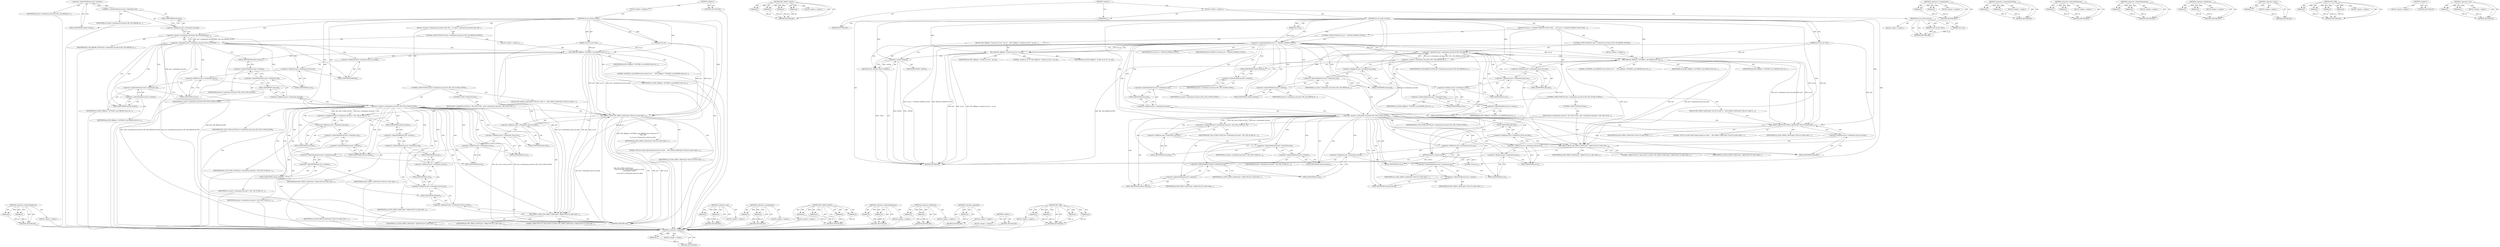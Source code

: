 digraph "&lt;operator&gt;.and" {
vulnerable_135 [label=<(METHOD,&lt;operator&gt;.indirectFieldAccess)>];
vulnerable_136 [label=<(PARAM,p1)>];
vulnerable_137 [label=<(PARAM,p2)>];
vulnerable_138 [label=<(BLOCK,&lt;empty&gt;,&lt;empty&gt;)>];
vulnerable_139 [label=<(METHOD_RETURN,ANY)>];
vulnerable_6 [label=<(METHOD,&lt;global&gt;)<SUB>1</SUB>>];
vulnerable_7 [label=<(BLOCK,&lt;empty&gt;,&lt;empty&gt;)<SUB>1</SUB>>];
vulnerable_8 [label=<(METHOD,iwl_sta_ucode_activate)<SUB>1</SUB>>];
vulnerable_9 [label=<(PARAM,struct iwl_priv *priv)<SUB>1</SUB>>];
vulnerable_10 [label=<(PARAM,u8 sta_id)<SUB>1</SUB>>];
vulnerable_11 [label=<(BLOCK,{
 	if (!(priv-&gt;stations[sta_id].used &amp; IWL_STA...,{
 	if (!(priv-&gt;stations[sta_id].used &amp; IWL_STA...)<SUB>2</SUB>>];
vulnerable_12 [label=<(CONTROL_STRUCTURE,IF,if (!(priv-&gt;stations[sta_id].used &amp; IWL_STA_DRIVER_ACTIVE)))<SUB>3</SUB>>];
vulnerable_13 [label=<(&lt;operator&gt;.logicalNot,!(priv-&gt;stations[sta_id].used &amp; IWL_STA_DRIVER_...)<SUB>3</SUB>>];
vulnerable_14 [label=<(&lt;operator&gt;.and,priv-&gt;stations[sta_id].used &amp; IWL_STA_DRIVER_AC...)<SUB>3</SUB>>];
vulnerable_15 [label=<(&lt;operator&gt;.fieldAccess,priv-&gt;stations[sta_id].used)<SUB>3</SUB>>];
vulnerable_16 [label=<(&lt;operator&gt;.indirectIndexAccess,priv-&gt;stations[sta_id])<SUB>3</SUB>>];
vulnerable_17 [label=<(&lt;operator&gt;.indirectFieldAccess,priv-&gt;stations)<SUB>3</SUB>>];
vulnerable_18 [label=<(IDENTIFIER,priv,priv-&gt;stations[sta_id].used &amp; IWL_STA_DRIVER_AC...)<SUB>3</SUB>>];
vulnerable_19 [label=<(FIELD_IDENTIFIER,stations,stations)<SUB>3</SUB>>];
vulnerable_20 [label=<(IDENTIFIER,sta_id,priv-&gt;stations[sta_id].used &amp; IWL_STA_DRIVER_AC...)<SUB>3</SUB>>];
vulnerable_21 [label=<(FIELD_IDENTIFIER,used,used)<SUB>3</SUB>>];
vulnerable_22 [label=<(IDENTIFIER,IWL_STA_DRIVER_ACTIVE,priv-&gt;stations[sta_id].used &amp; IWL_STA_DRIVER_AC...)<SUB>3</SUB>>];
vulnerable_23 [label=<(BLOCK,&lt;empty&gt;,&lt;empty&gt;)<SUB>4</SUB>>];
vulnerable_24 [label=<(IWL_ERR,IWL_ERR(priv, &quot;ACTIVATE a non DRIVER active sta...)<SUB>4</SUB>>];
vulnerable_25 [label=<(IDENTIFIER,priv,IWL_ERR(priv, &quot;ACTIVATE a non DRIVER active sta...)<SUB>4</SUB>>];
vulnerable_26 [label=<(LITERAL,&quot;ACTIVATE a non DRIVER active station id %u &quot;
 ...,IWL_ERR(priv, &quot;ACTIVATE a non DRIVER active sta...)<SUB>4</SUB>>];
vulnerable_27 [label=<(IDENTIFIER,sta_id,IWL_ERR(priv, &quot;ACTIVATE a non DRIVER active sta...)<SUB>6</SUB>>];
vulnerable_28 [label=<(&lt;operator&gt;.fieldAccess,priv-&gt;stations[sta_id].sta.sta.addr)<SUB>6</SUB>>];
vulnerable_29 [label=<(&lt;operator&gt;.fieldAccess,priv-&gt;stations[sta_id].sta.sta)<SUB>6</SUB>>];
vulnerable_30 [label=<(&lt;operator&gt;.fieldAccess,priv-&gt;stations[sta_id].sta)<SUB>6</SUB>>];
vulnerable_31 [label=<(&lt;operator&gt;.indirectIndexAccess,priv-&gt;stations[sta_id])<SUB>6</SUB>>];
vulnerable_32 [label=<(&lt;operator&gt;.indirectFieldAccess,priv-&gt;stations)<SUB>6</SUB>>];
vulnerable_33 [label=<(IDENTIFIER,priv,IWL_ERR(priv, &quot;ACTIVATE a non DRIVER active sta...)<SUB>6</SUB>>];
vulnerable_34 [label=<(FIELD_IDENTIFIER,stations,stations)<SUB>6</SUB>>];
vulnerable_35 [label=<(IDENTIFIER,sta_id,IWL_ERR(priv, &quot;ACTIVATE a non DRIVER active sta...)<SUB>6</SUB>>];
vulnerable_36 [label=<(FIELD_IDENTIFIER,sta,sta)<SUB>6</SUB>>];
vulnerable_37 [label=<(FIELD_IDENTIFIER,sta,sta)<SUB>6</SUB>>];
vulnerable_38 [label=<(FIELD_IDENTIFIER,addr,addr)<SUB>6</SUB>>];
vulnerable_39 [label=<(CONTROL_STRUCTURE,IF,if (priv-&gt;stations[sta_id].used &amp; IWL_STA_UCODE_ACTIVE))<SUB>8</SUB>>];
vulnerable_40 [label=<(&lt;operator&gt;.and,priv-&gt;stations[sta_id].used &amp; IWL_STA_UCODE_ACTIVE)<SUB>8</SUB>>];
vulnerable_41 [label=<(&lt;operator&gt;.fieldAccess,priv-&gt;stations[sta_id].used)<SUB>8</SUB>>];
vulnerable_42 [label=<(&lt;operator&gt;.indirectIndexAccess,priv-&gt;stations[sta_id])<SUB>8</SUB>>];
vulnerable_43 [label=<(&lt;operator&gt;.indirectFieldAccess,priv-&gt;stations)<SUB>8</SUB>>];
vulnerable_44 [label=<(IDENTIFIER,priv,priv-&gt;stations[sta_id].used &amp; IWL_STA_UCODE_ACTIVE)<SUB>8</SUB>>];
vulnerable_45 [label=<(FIELD_IDENTIFIER,stations,stations)<SUB>8</SUB>>];
vulnerable_46 [label=<(IDENTIFIER,sta_id,priv-&gt;stations[sta_id].used &amp; IWL_STA_UCODE_ACTIVE)<SUB>8</SUB>>];
vulnerable_47 [label=<(FIELD_IDENTIFIER,used,used)<SUB>8</SUB>>];
vulnerable_48 [label=<(IDENTIFIER,IWL_STA_UCODE_ACTIVE,priv-&gt;stations[sta_id].used &amp; IWL_STA_UCODE_ACTIVE)<SUB>8</SUB>>];
vulnerable_49 [label=<(BLOCK,{
		IWL_DEBUG_ASSOC(priv,
				&quot;STA id %u addr %...,{
		IWL_DEBUG_ASSOC(priv,
				&quot;STA id %u addr %...)<SUB>8</SUB>>];
vulnerable_50 [label=<(IWL_DEBUG_ASSOC,IWL_DEBUG_ASSOC(priv,
				&quot;STA id %u addr %pM a...)<SUB>9</SUB>>];
vulnerable_51 [label=<(IDENTIFIER,priv,IWL_DEBUG_ASSOC(priv,
				&quot;STA id %u addr %pM a...)<SUB>9</SUB>>];
vulnerable_52 [label=<(LITERAL,&quot;STA id %u addr %pM already present in uCode &quot;
...,IWL_DEBUG_ASSOC(priv,
				&quot;STA id %u addr %pM a...)<SUB>10</SUB>>];
vulnerable_53 [label=<(IDENTIFIER,sta_id,IWL_DEBUG_ASSOC(priv,
				&quot;STA id %u addr %pM a...)<SUB>12</SUB>>];
vulnerable_54 [label=<(&lt;operator&gt;.fieldAccess,priv-&gt;stations[sta_id].sta.sta.addr)<SUB>12</SUB>>];
vulnerable_55 [label=<(&lt;operator&gt;.fieldAccess,priv-&gt;stations[sta_id].sta.sta)<SUB>12</SUB>>];
vulnerable_56 [label=<(&lt;operator&gt;.fieldAccess,priv-&gt;stations[sta_id].sta)<SUB>12</SUB>>];
vulnerable_57 [label=<(&lt;operator&gt;.indirectIndexAccess,priv-&gt;stations[sta_id])<SUB>12</SUB>>];
vulnerable_58 [label=<(&lt;operator&gt;.indirectFieldAccess,priv-&gt;stations)<SUB>12</SUB>>];
vulnerable_59 [label=<(IDENTIFIER,priv,IWL_DEBUG_ASSOC(priv,
				&quot;STA id %u addr %pM a...)<SUB>12</SUB>>];
vulnerable_60 [label=<(FIELD_IDENTIFIER,stations,stations)<SUB>12</SUB>>];
vulnerable_61 [label=<(IDENTIFIER,sta_id,IWL_DEBUG_ASSOC(priv,
				&quot;STA id %u addr %pM a...)<SUB>12</SUB>>];
vulnerable_62 [label=<(FIELD_IDENTIFIER,sta,sta)<SUB>12</SUB>>];
vulnerable_63 [label=<(FIELD_IDENTIFIER,sta,sta)<SUB>12</SUB>>];
vulnerable_64 [label=<(FIELD_IDENTIFIER,addr,addr)<SUB>12</SUB>>];
vulnerable_65 [label=<(CONTROL_STRUCTURE,ELSE,else)<SUB>13</SUB>>];
vulnerable_66 [label=<(BLOCK,{
		priv-&gt;stations[sta_id].used |= IWL_STA_UCOD...,{
		priv-&gt;stations[sta_id].used |= IWL_STA_UCOD...)<SUB>13</SUB>>];
vulnerable_67 [label=<(&lt;operators&gt;.assignmentOr,priv-&gt;stations[sta_id].used |= IWL_STA_UCODE_AC...)<SUB>14</SUB>>];
vulnerable_68 [label=<(&lt;operator&gt;.fieldAccess,priv-&gt;stations[sta_id].used)<SUB>14</SUB>>];
vulnerable_69 [label=<(&lt;operator&gt;.indirectIndexAccess,priv-&gt;stations[sta_id])<SUB>14</SUB>>];
vulnerable_70 [label=<(&lt;operator&gt;.indirectFieldAccess,priv-&gt;stations)<SUB>14</SUB>>];
vulnerable_71 [label=<(IDENTIFIER,priv,priv-&gt;stations[sta_id].used |= IWL_STA_UCODE_AC...)<SUB>14</SUB>>];
vulnerable_72 [label=<(FIELD_IDENTIFIER,stations,stations)<SUB>14</SUB>>];
vulnerable_73 [label=<(IDENTIFIER,sta_id,priv-&gt;stations[sta_id].used |= IWL_STA_UCODE_AC...)<SUB>14</SUB>>];
vulnerable_74 [label=<(FIELD_IDENTIFIER,used,used)<SUB>14</SUB>>];
vulnerable_75 [label=<(IDENTIFIER,IWL_STA_UCODE_ACTIVE,priv-&gt;stations[sta_id].used |= IWL_STA_UCODE_AC...)<SUB>14</SUB>>];
vulnerable_76 [label=<(IWL_DEBUG_ASSOC,IWL_DEBUG_ASSOC(priv, &quot;Added STA id %u addr %pM...)<SUB>15</SUB>>];
vulnerable_77 [label=<(IDENTIFIER,priv,IWL_DEBUG_ASSOC(priv, &quot;Added STA id %u addr %pM...)<SUB>15</SUB>>];
vulnerable_78 [label=<(LITERAL,&quot;Added STA id %u addr %pM to uCode\n&quot;,IWL_DEBUG_ASSOC(priv, &quot;Added STA id %u addr %pM...)<SUB>15</SUB>>];
vulnerable_79 [label=<(IDENTIFIER,sta_id,IWL_DEBUG_ASSOC(priv, &quot;Added STA id %u addr %pM...)<SUB>16</SUB>>];
vulnerable_80 [label=<(&lt;operator&gt;.fieldAccess,priv-&gt;stations[sta_id].sta.sta.addr)<SUB>16</SUB>>];
vulnerable_81 [label=<(&lt;operator&gt;.fieldAccess,priv-&gt;stations[sta_id].sta.sta)<SUB>16</SUB>>];
vulnerable_82 [label=<(&lt;operator&gt;.fieldAccess,priv-&gt;stations[sta_id].sta)<SUB>16</SUB>>];
vulnerable_83 [label=<(&lt;operator&gt;.indirectIndexAccess,priv-&gt;stations[sta_id])<SUB>16</SUB>>];
vulnerable_84 [label=<(&lt;operator&gt;.indirectFieldAccess,priv-&gt;stations)<SUB>16</SUB>>];
vulnerable_85 [label=<(IDENTIFIER,priv,IWL_DEBUG_ASSOC(priv, &quot;Added STA id %u addr %pM...)<SUB>16</SUB>>];
vulnerable_86 [label=<(FIELD_IDENTIFIER,stations,stations)<SUB>16</SUB>>];
vulnerable_87 [label=<(IDENTIFIER,sta_id,IWL_DEBUG_ASSOC(priv, &quot;Added STA id %u addr %pM...)<SUB>16</SUB>>];
vulnerable_88 [label=<(FIELD_IDENTIFIER,sta,sta)<SUB>16</SUB>>];
vulnerable_89 [label=<(FIELD_IDENTIFIER,sta,sta)<SUB>16</SUB>>];
vulnerable_90 [label=<(FIELD_IDENTIFIER,addr,addr)<SUB>16</SUB>>];
vulnerable_91 [label=<(METHOD_RETURN,void)<SUB>1</SUB>>];
vulnerable_93 [label=<(METHOD_RETURN,ANY)<SUB>1</SUB>>];
vulnerable_120 [label=<(METHOD,&lt;operator&gt;.and)>];
vulnerable_121 [label=<(PARAM,p1)>];
vulnerable_122 [label=<(PARAM,p2)>];
vulnerable_123 [label=<(BLOCK,&lt;empty&gt;,&lt;empty&gt;)>];
vulnerable_124 [label=<(METHOD_RETURN,ANY)>];
vulnerable_154 [label=<(METHOD,&lt;operators&gt;.assignmentOr)>];
vulnerable_155 [label=<(PARAM,p1)>];
vulnerable_156 [label=<(PARAM,p2)>];
vulnerable_157 [label=<(BLOCK,&lt;empty&gt;,&lt;empty&gt;)>];
vulnerable_158 [label=<(METHOD_RETURN,ANY)>];
vulnerable_147 [label=<(METHOD,IWL_DEBUG_ASSOC)>];
vulnerable_148 [label=<(PARAM,p1)>];
vulnerable_149 [label=<(PARAM,p2)>];
vulnerable_150 [label=<(PARAM,p3)>];
vulnerable_151 [label=<(PARAM,p4)>];
vulnerable_152 [label=<(BLOCK,&lt;empty&gt;,&lt;empty&gt;)>];
vulnerable_153 [label=<(METHOD_RETURN,ANY)>];
vulnerable_130 [label=<(METHOD,&lt;operator&gt;.indirectIndexAccess)>];
vulnerable_131 [label=<(PARAM,p1)>];
vulnerable_132 [label=<(PARAM,p2)>];
vulnerable_133 [label=<(BLOCK,&lt;empty&gt;,&lt;empty&gt;)>];
vulnerable_134 [label=<(METHOD_RETURN,ANY)>];
vulnerable_125 [label=<(METHOD,&lt;operator&gt;.fieldAccess)>];
vulnerable_126 [label=<(PARAM,p1)>];
vulnerable_127 [label=<(PARAM,p2)>];
vulnerable_128 [label=<(BLOCK,&lt;empty&gt;,&lt;empty&gt;)>];
vulnerable_129 [label=<(METHOD_RETURN,ANY)>];
vulnerable_116 [label=<(METHOD,&lt;operator&gt;.logicalNot)>];
vulnerable_117 [label=<(PARAM,p1)>];
vulnerable_118 [label=<(BLOCK,&lt;empty&gt;,&lt;empty&gt;)>];
vulnerable_119 [label=<(METHOD_RETURN,ANY)>];
vulnerable_110 [label=<(METHOD,&lt;global&gt;)<SUB>1</SUB>>];
vulnerable_111 [label=<(BLOCK,&lt;empty&gt;,&lt;empty&gt;)>];
vulnerable_112 [label=<(METHOD_RETURN,ANY)>];
vulnerable_140 [label=<(METHOD,IWL_ERR)>];
vulnerable_141 [label=<(PARAM,p1)>];
vulnerable_142 [label=<(PARAM,p2)>];
vulnerable_143 [label=<(PARAM,p3)>];
vulnerable_144 [label=<(PARAM,p4)>];
vulnerable_145 [label=<(BLOCK,&lt;empty&gt;,&lt;empty&gt;)>];
vulnerable_146 [label=<(METHOD_RETURN,ANY)>];
fixed_157 [label=<(METHOD,&lt;operator&gt;.logicalNot)>];
fixed_158 [label=<(PARAM,p1)>];
fixed_159 [label=<(BLOCK,&lt;empty&gt;,&lt;empty&gt;)>];
fixed_160 [label=<(METHOD_RETURN,ANY)>];
fixed_181 [label=<(METHOD,IWL_DEBUG_ASSOC)>];
fixed_182 [label=<(PARAM,p1)>];
fixed_183 [label=<(PARAM,p2)>];
fixed_184 [label=<(PARAM,p3)>];
fixed_185 [label=<(PARAM,p4)>];
fixed_186 [label=<(BLOCK,&lt;empty&gt;,&lt;empty&gt;)>];
fixed_187 [label=<(METHOD_RETURN,ANY)>];
fixed_6 [label=<(METHOD,&lt;global&gt;)<SUB>1</SUB>>];
fixed_7 [label=<(BLOCK,&lt;empty&gt;,&lt;empty&gt;)<SUB>1</SUB>>];
fixed_8 [label=<(METHOD,iwl_sta_ucode_activate)<SUB>1</SUB>>];
fixed_9 [label=<(PARAM,struct iwl_priv *priv)<SUB>1</SUB>>];
fixed_10 [label=<(PARAM,u8 sta_id)<SUB>1</SUB>>];
fixed_11 [label=<(BLOCK,&lt;empty&gt;,&lt;empty&gt;)>];
fixed_12 [label=<(METHOD_RETURN,void)<SUB>1</SUB>>];
fixed_14 [label=<(UNKNOWN,),))<SUB>1</SUB>>];
fixed_15 [label=<(METHOD,iwl_sta_ucode_activate)<SUB>2</SUB>>];
fixed_16 [label=<(PARAM,struct iwl_priv *priv)<SUB>2</SUB>>];
fixed_17 [label=<(PARAM,u8 sta_id)<SUB>2</SUB>>];
fixed_18 [label=<(BLOCK,{
	if (sta_id &gt;= IWLAGN_STATION_COUNT) {
		IWL_...,{
	if (sta_id &gt;= IWLAGN_STATION_COUNT) {
		IWL_...)<SUB>3</SUB>>];
fixed_19 [label=<(CONTROL_STRUCTURE,IF,if (sta_id &gt;= IWLAGN_STATION_COUNT))<SUB>4</SUB>>];
fixed_20 [label=<(&lt;operator&gt;.greaterEqualsThan,sta_id &gt;= IWLAGN_STATION_COUNT)<SUB>4</SUB>>];
fixed_21 [label=<(IDENTIFIER,sta_id,sta_id &gt;= IWLAGN_STATION_COUNT)<SUB>4</SUB>>];
fixed_22 [label=<(IDENTIFIER,IWLAGN_STATION_COUNT,sta_id &gt;= IWLAGN_STATION_COUNT)<SUB>4</SUB>>];
fixed_23 [label=<(BLOCK,{
		IWL_ERR(priv, &quot;invalid sta_id %u&quot;, sta_id);...,{
		IWL_ERR(priv, &quot;invalid sta_id %u&quot;, sta_id);...)<SUB>4</SUB>>];
fixed_24 [label=<(IWL_ERR,IWL_ERR(priv, &quot;invalid sta_id %u&quot;, sta_id))<SUB>5</SUB>>];
fixed_25 [label=<(IDENTIFIER,priv,IWL_ERR(priv, &quot;invalid sta_id %u&quot;, sta_id))<SUB>5</SUB>>];
fixed_26 [label=<(LITERAL,&quot;invalid sta_id %u&quot;,IWL_ERR(priv, &quot;invalid sta_id %u&quot;, sta_id))<SUB>5</SUB>>];
fixed_27 [label=<(IDENTIFIER,sta_id,IWL_ERR(priv, &quot;invalid sta_id %u&quot;, sta_id))<SUB>5</SUB>>];
fixed_28 [label=<(RETURN,return -EINVAL;,return -EINVAL;)<SUB>6</SUB>>];
fixed_29 [label=<(&lt;operator&gt;.minus,-EINVAL)<SUB>6</SUB>>];
fixed_30 [label=<(IDENTIFIER,EINVAL,-EINVAL)<SUB>6</SUB>>];
fixed_31 [label=<(CONTROL_STRUCTURE,IF,if (!(priv-&gt;stations[sta_id].used &amp; IWL_STA_DRIVER_ACTIVE)))<SUB>8</SUB>>];
fixed_32 [label=<(&lt;operator&gt;.logicalNot,!(priv-&gt;stations[sta_id].used &amp; IWL_STA_DRIVER_...)<SUB>8</SUB>>];
fixed_33 [label=<(&lt;operator&gt;.and,priv-&gt;stations[sta_id].used &amp; IWL_STA_DRIVER_AC...)<SUB>8</SUB>>];
fixed_34 [label=<(&lt;operator&gt;.fieldAccess,priv-&gt;stations[sta_id].used)<SUB>8</SUB>>];
fixed_35 [label=<(&lt;operator&gt;.indirectIndexAccess,priv-&gt;stations[sta_id])<SUB>8</SUB>>];
fixed_36 [label=<(&lt;operator&gt;.indirectFieldAccess,priv-&gt;stations)<SUB>8</SUB>>];
fixed_37 [label=<(IDENTIFIER,priv,priv-&gt;stations[sta_id].used &amp; IWL_STA_DRIVER_AC...)<SUB>8</SUB>>];
fixed_38 [label=<(FIELD_IDENTIFIER,stations,stations)<SUB>8</SUB>>];
fixed_39 [label=<(IDENTIFIER,sta_id,priv-&gt;stations[sta_id].used &amp; IWL_STA_DRIVER_AC...)<SUB>8</SUB>>];
fixed_40 [label=<(FIELD_IDENTIFIER,used,used)<SUB>8</SUB>>];
fixed_41 [label=<(IDENTIFIER,IWL_STA_DRIVER_ACTIVE,priv-&gt;stations[sta_id].used &amp; IWL_STA_DRIVER_AC...)<SUB>8</SUB>>];
fixed_42 [label=<(BLOCK,&lt;empty&gt;,&lt;empty&gt;)<SUB>9</SUB>>];
fixed_43 [label=<(IWL_ERR,IWL_ERR(priv, &quot;ACTIVATE a non DRIVER active sta...)<SUB>9</SUB>>];
fixed_44 [label=<(IDENTIFIER,priv,IWL_ERR(priv, &quot;ACTIVATE a non DRIVER active sta...)<SUB>9</SUB>>];
fixed_45 [label=<(LITERAL,&quot;ACTIVATE a non DRIVER active station id %u &quot;
 ...,IWL_ERR(priv, &quot;ACTIVATE a non DRIVER active sta...)<SUB>9</SUB>>];
fixed_46 [label=<(IDENTIFIER,sta_id,IWL_ERR(priv, &quot;ACTIVATE a non DRIVER active sta...)<SUB>11</SUB>>];
fixed_47 [label=<(&lt;operator&gt;.fieldAccess,priv-&gt;stations[sta_id].sta.sta.addr)<SUB>11</SUB>>];
fixed_48 [label=<(&lt;operator&gt;.fieldAccess,priv-&gt;stations[sta_id].sta.sta)<SUB>11</SUB>>];
fixed_49 [label=<(&lt;operator&gt;.fieldAccess,priv-&gt;stations[sta_id].sta)<SUB>11</SUB>>];
fixed_50 [label=<(&lt;operator&gt;.indirectIndexAccess,priv-&gt;stations[sta_id])<SUB>11</SUB>>];
fixed_51 [label=<(&lt;operator&gt;.indirectFieldAccess,priv-&gt;stations)<SUB>11</SUB>>];
fixed_52 [label=<(IDENTIFIER,priv,IWL_ERR(priv, &quot;ACTIVATE a non DRIVER active sta...)<SUB>11</SUB>>];
fixed_53 [label=<(FIELD_IDENTIFIER,stations,stations)<SUB>11</SUB>>];
fixed_54 [label=<(IDENTIFIER,sta_id,IWL_ERR(priv, &quot;ACTIVATE a non DRIVER active sta...)<SUB>11</SUB>>];
fixed_55 [label=<(FIELD_IDENTIFIER,sta,sta)<SUB>11</SUB>>];
fixed_56 [label=<(FIELD_IDENTIFIER,sta,sta)<SUB>11</SUB>>];
fixed_57 [label=<(FIELD_IDENTIFIER,addr,addr)<SUB>11</SUB>>];
fixed_58 [label=<(CONTROL_STRUCTURE,IF,if (priv-&gt;stations[sta_id].used &amp; IWL_STA_UCODE_ACTIVE))<SUB>13</SUB>>];
fixed_59 [label=<(&lt;operator&gt;.and,priv-&gt;stations[sta_id].used &amp; IWL_STA_UCODE_ACTIVE)<SUB>13</SUB>>];
fixed_60 [label=<(&lt;operator&gt;.fieldAccess,priv-&gt;stations[sta_id].used)<SUB>13</SUB>>];
fixed_61 [label=<(&lt;operator&gt;.indirectIndexAccess,priv-&gt;stations[sta_id])<SUB>13</SUB>>];
fixed_62 [label=<(&lt;operator&gt;.indirectFieldAccess,priv-&gt;stations)<SUB>13</SUB>>];
fixed_63 [label=<(IDENTIFIER,priv,priv-&gt;stations[sta_id].used &amp; IWL_STA_UCODE_ACTIVE)<SUB>13</SUB>>];
fixed_64 [label=<(FIELD_IDENTIFIER,stations,stations)<SUB>13</SUB>>];
fixed_65 [label=<(IDENTIFIER,sta_id,priv-&gt;stations[sta_id].used &amp; IWL_STA_UCODE_ACTIVE)<SUB>13</SUB>>];
fixed_66 [label=<(FIELD_IDENTIFIER,used,used)<SUB>13</SUB>>];
fixed_67 [label=<(IDENTIFIER,IWL_STA_UCODE_ACTIVE,priv-&gt;stations[sta_id].used &amp; IWL_STA_UCODE_ACTIVE)<SUB>13</SUB>>];
fixed_68 [label=<(BLOCK,{
		IWL_DEBUG_ASSOC(priv,
				&quot;STA id %u addr %...,{
		IWL_DEBUG_ASSOC(priv,
				&quot;STA id %u addr %...)<SUB>13</SUB>>];
fixed_69 [label=<(IWL_DEBUG_ASSOC,IWL_DEBUG_ASSOC(priv,
				&quot;STA id %u addr %pM a...)<SUB>14</SUB>>];
fixed_70 [label=<(IDENTIFIER,priv,IWL_DEBUG_ASSOC(priv,
				&quot;STA id %u addr %pM a...)<SUB>14</SUB>>];
fixed_71 [label=<(LITERAL,&quot;STA id %u addr %pM already present in uCode &quot;
...,IWL_DEBUG_ASSOC(priv,
				&quot;STA id %u addr %pM a...)<SUB>15</SUB>>];
fixed_72 [label=<(IDENTIFIER,sta_id,IWL_DEBUG_ASSOC(priv,
				&quot;STA id %u addr %pM a...)<SUB>17</SUB>>];
fixed_73 [label=<(&lt;operator&gt;.fieldAccess,priv-&gt;stations[sta_id].sta.sta.addr)<SUB>17</SUB>>];
fixed_74 [label=<(&lt;operator&gt;.fieldAccess,priv-&gt;stations[sta_id].sta.sta)<SUB>17</SUB>>];
fixed_75 [label=<(&lt;operator&gt;.fieldAccess,priv-&gt;stations[sta_id].sta)<SUB>17</SUB>>];
fixed_76 [label=<(&lt;operator&gt;.indirectIndexAccess,priv-&gt;stations[sta_id])<SUB>17</SUB>>];
fixed_77 [label=<(&lt;operator&gt;.indirectFieldAccess,priv-&gt;stations)<SUB>17</SUB>>];
fixed_78 [label=<(IDENTIFIER,priv,IWL_DEBUG_ASSOC(priv,
				&quot;STA id %u addr %pM a...)<SUB>17</SUB>>];
fixed_79 [label=<(FIELD_IDENTIFIER,stations,stations)<SUB>17</SUB>>];
fixed_80 [label=<(IDENTIFIER,sta_id,IWL_DEBUG_ASSOC(priv,
				&quot;STA id %u addr %pM a...)<SUB>17</SUB>>];
fixed_81 [label=<(FIELD_IDENTIFIER,sta,sta)<SUB>17</SUB>>];
fixed_82 [label=<(FIELD_IDENTIFIER,sta,sta)<SUB>17</SUB>>];
fixed_83 [label=<(FIELD_IDENTIFIER,addr,addr)<SUB>17</SUB>>];
fixed_84 [label=<(CONTROL_STRUCTURE,ELSE,else)<SUB>18</SUB>>];
fixed_85 [label=<(BLOCK,{
		priv-&gt;stations[sta_id].used |= IWL_STA_UCOD...,{
		priv-&gt;stations[sta_id].used |= IWL_STA_UCOD...)<SUB>18</SUB>>];
fixed_86 [label=<(&lt;operators&gt;.assignmentOr,priv-&gt;stations[sta_id].used |= IWL_STA_UCODE_AC...)<SUB>19</SUB>>];
fixed_87 [label=<(&lt;operator&gt;.fieldAccess,priv-&gt;stations[sta_id].used)<SUB>19</SUB>>];
fixed_88 [label=<(&lt;operator&gt;.indirectIndexAccess,priv-&gt;stations[sta_id])<SUB>19</SUB>>];
fixed_89 [label=<(&lt;operator&gt;.indirectFieldAccess,priv-&gt;stations)<SUB>19</SUB>>];
fixed_90 [label=<(IDENTIFIER,priv,priv-&gt;stations[sta_id].used |= IWL_STA_UCODE_AC...)<SUB>19</SUB>>];
fixed_91 [label=<(FIELD_IDENTIFIER,stations,stations)<SUB>19</SUB>>];
fixed_92 [label=<(IDENTIFIER,sta_id,priv-&gt;stations[sta_id].used |= IWL_STA_UCODE_AC...)<SUB>19</SUB>>];
fixed_93 [label=<(FIELD_IDENTIFIER,used,used)<SUB>19</SUB>>];
fixed_94 [label=<(IDENTIFIER,IWL_STA_UCODE_ACTIVE,priv-&gt;stations[sta_id].used |= IWL_STA_UCODE_AC...)<SUB>19</SUB>>];
fixed_95 [label=<(IWL_DEBUG_ASSOC,IWL_DEBUG_ASSOC(priv, &quot;Added STA id %u addr %pM...)<SUB>20</SUB>>];
fixed_96 [label=<(IDENTIFIER,priv,IWL_DEBUG_ASSOC(priv, &quot;Added STA id %u addr %pM...)<SUB>20</SUB>>];
fixed_97 [label=<(LITERAL,&quot;Added STA id %u addr %pM to uCode\n&quot;,IWL_DEBUG_ASSOC(priv, &quot;Added STA id %u addr %pM...)<SUB>20</SUB>>];
fixed_98 [label=<(IDENTIFIER,sta_id,IWL_DEBUG_ASSOC(priv, &quot;Added STA id %u addr %pM...)<SUB>21</SUB>>];
fixed_99 [label=<(&lt;operator&gt;.fieldAccess,priv-&gt;stations[sta_id].sta.sta.addr)<SUB>21</SUB>>];
fixed_100 [label=<(&lt;operator&gt;.fieldAccess,priv-&gt;stations[sta_id].sta.sta)<SUB>21</SUB>>];
fixed_101 [label=<(&lt;operator&gt;.fieldAccess,priv-&gt;stations[sta_id].sta)<SUB>21</SUB>>];
fixed_102 [label=<(&lt;operator&gt;.indirectIndexAccess,priv-&gt;stations[sta_id])<SUB>21</SUB>>];
fixed_103 [label=<(&lt;operator&gt;.indirectFieldAccess,priv-&gt;stations)<SUB>21</SUB>>];
fixed_104 [label=<(IDENTIFIER,priv,IWL_DEBUG_ASSOC(priv, &quot;Added STA id %u addr %pM...)<SUB>21</SUB>>];
fixed_105 [label=<(FIELD_IDENTIFIER,stations,stations)<SUB>21</SUB>>];
fixed_106 [label=<(IDENTIFIER,sta_id,IWL_DEBUG_ASSOC(priv, &quot;Added STA id %u addr %pM...)<SUB>21</SUB>>];
fixed_107 [label=<(FIELD_IDENTIFIER,sta,sta)<SUB>21</SUB>>];
fixed_108 [label=<(FIELD_IDENTIFIER,sta,sta)<SUB>21</SUB>>];
fixed_109 [label=<(FIELD_IDENTIFIER,addr,addr)<SUB>21</SUB>>];
fixed_110 [label=<(RETURN,return 0;,return 0;)<SUB>23</SUB>>];
fixed_111 [label=<(LITERAL,0,return 0;)<SUB>23</SUB>>];
fixed_112 [label=<(METHOD_RETURN,int)<SUB>2</SUB>>];
fixed_114 [label=<(METHOD_RETURN,ANY)<SUB>1</SUB>>];
fixed_188 [label=<(METHOD,&lt;operators&gt;.assignmentOr)>];
fixed_189 [label=<(PARAM,p1)>];
fixed_190 [label=<(PARAM,p2)>];
fixed_191 [label=<(BLOCK,&lt;empty&gt;,&lt;empty&gt;)>];
fixed_192 [label=<(METHOD_RETURN,ANY)>];
fixed_141 [label=<(METHOD,&lt;operator&gt;.greaterEqualsThan)>];
fixed_142 [label=<(PARAM,p1)>];
fixed_143 [label=<(PARAM,p2)>];
fixed_144 [label=<(BLOCK,&lt;empty&gt;,&lt;empty&gt;)>];
fixed_145 [label=<(METHOD_RETURN,ANY)>];
fixed_176 [label=<(METHOD,&lt;operator&gt;.indirectFieldAccess)>];
fixed_177 [label=<(PARAM,p1)>];
fixed_178 [label=<(PARAM,p2)>];
fixed_179 [label=<(BLOCK,&lt;empty&gt;,&lt;empty&gt;)>];
fixed_180 [label=<(METHOD_RETURN,ANY)>];
fixed_171 [label=<(METHOD,&lt;operator&gt;.indirectIndexAccess)>];
fixed_172 [label=<(PARAM,p1)>];
fixed_173 [label=<(PARAM,p2)>];
fixed_174 [label=<(BLOCK,&lt;empty&gt;,&lt;empty&gt;)>];
fixed_175 [label=<(METHOD_RETURN,ANY)>];
fixed_166 [label=<(METHOD,&lt;operator&gt;.fieldAccess)>];
fixed_167 [label=<(PARAM,p1)>];
fixed_168 [label=<(PARAM,p2)>];
fixed_169 [label=<(BLOCK,&lt;empty&gt;,&lt;empty&gt;)>];
fixed_170 [label=<(METHOD_RETURN,ANY)>];
fixed_153 [label=<(METHOD,&lt;operator&gt;.minus)>];
fixed_154 [label=<(PARAM,p1)>];
fixed_155 [label=<(BLOCK,&lt;empty&gt;,&lt;empty&gt;)>];
fixed_156 [label=<(METHOD_RETURN,ANY)>];
fixed_146 [label=<(METHOD,IWL_ERR)>];
fixed_147 [label=<(PARAM,p1)>];
fixed_148 [label=<(PARAM,p2)>];
fixed_149 [label=<(PARAM,p3)>];
fixed_150 [label=<(PARAM,p4)>];
fixed_151 [label=<(BLOCK,&lt;empty&gt;,&lt;empty&gt;)>];
fixed_152 [label=<(METHOD_RETURN,ANY)>];
fixed_135 [label=<(METHOD,&lt;global&gt;)<SUB>1</SUB>>];
fixed_136 [label=<(BLOCK,&lt;empty&gt;,&lt;empty&gt;)>];
fixed_137 [label=<(METHOD_RETURN,ANY)>];
fixed_161 [label=<(METHOD,&lt;operator&gt;.and)>];
fixed_162 [label=<(PARAM,p1)>];
fixed_163 [label=<(PARAM,p2)>];
fixed_164 [label=<(BLOCK,&lt;empty&gt;,&lt;empty&gt;)>];
fixed_165 [label=<(METHOD_RETURN,ANY)>];
vulnerable_135 -> vulnerable_136  [key=0, label="AST: "];
vulnerable_135 -> vulnerable_136  [key=1, label="DDG: "];
vulnerable_135 -> vulnerable_138  [key=0, label="AST: "];
vulnerable_135 -> vulnerable_137  [key=0, label="AST: "];
vulnerable_135 -> vulnerable_137  [key=1, label="DDG: "];
vulnerable_135 -> vulnerable_139  [key=0, label="AST: "];
vulnerable_135 -> vulnerable_139  [key=1, label="CFG: "];
vulnerable_136 -> vulnerable_139  [key=0, label="DDG: p1"];
vulnerable_137 -> vulnerable_139  [key=0, label="DDG: p2"];
vulnerable_138 -> fixed_157  [key=0];
vulnerable_139 -> fixed_157  [key=0];
vulnerable_6 -> vulnerable_7  [key=0, label="AST: "];
vulnerable_6 -> vulnerable_93  [key=0, label="AST: "];
vulnerable_6 -> vulnerable_93  [key=1, label="CFG: "];
vulnerable_7 -> vulnerable_8  [key=0, label="AST: "];
vulnerable_8 -> vulnerable_9  [key=0, label="AST: "];
vulnerable_8 -> vulnerable_9  [key=1, label="DDG: "];
vulnerable_8 -> vulnerable_10  [key=0, label="AST: "];
vulnerable_8 -> vulnerable_10  [key=1, label="DDG: "];
vulnerable_8 -> vulnerable_11  [key=0, label="AST: "];
vulnerable_8 -> vulnerable_91  [key=0, label="AST: "];
vulnerable_8 -> vulnerable_19  [key=0, label="CFG: "];
vulnerable_8 -> vulnerable_40  [key=0, label="DDG: "];
vulnerable_8 -> vulnerable_14  [key=0, label="DDG: "];
vulnerable_8 -> vulnerable_24  [key=0, label="DDG: "];
vulnerable_8 -> vulnerable_50  [key=0, label="DDG: "];
vulnerable_8 -> vulnerable_67  [key=0, label="DDG: "];
vulnerable_8 -> vulnerable_76  [key=0, label="DDG: "];
vulnerable_9 -> vulnerable_24  [key=0, label="DDG: priv"];
vulnerable_9 -> vulnerable_50  [key=0, label="DDG: priv"];
vulnerable_9 -> vulnerable_76  [key=0, label="DDG: priv"];
vulnerable_10 -> vulnerable_24  [key=0, label="DDG: sta_id"];
vulnerable_10 -> vulnerable_50  [key=0, label="DDG: sta_id"];
vulnerable_10 -> vulnerable_76  [key=0, label="DDG: sta_id"];
vulnerable_11 -> vulnerable_12  [key=0, label="AST: "];
vulnerable_11 -> vulnerable_39  [key=0, label="AST: "];
vulnerable_12 -> vulnerable_13  [key=0, label="AST: "];
vulnerable_12 -> vulnerable_23  [key=0, label="AST: "];
vulnerable_13 -> vulnerable_14  [key=0, label="AST: "];
vulnerable_13 -> vulnerable_34  [key=0, label="CFG: "];
vulnerable_13 -> vulnerable_34  [key=1, label="CDG: "];
vulnerable_13 -> vulnerable_45  [key=0, label="CFG: "];
vulnerable_13 -> vulnerable_91  [key=0, label="DDG: priv-&gt;stations[sta_id].used &amp; IWL_STA_DRIVER_ACTIVE"];
vulnerable_13 -> vulnerable_91  [key=1, label="DDG: !(priv-&gt;stations[sta_id].used &amp; IWL_STA_DRIVER_ACTIVE)"];
vulnerable_13 -> vulnerable_30  [key=0, label="CDG: "];
vulnerable_13 -> vulnerable_32  [key=0, label="CDG: "];
vulnerable_13 -> vulnerable_28  [key=0, label="CDG: "];
vulnerable_13 -> vulnerable_37  [key=0, label="CDG: "];
vulnerable_13 -> vulnerable_38  [key=0, label="CDG: "];
vulnerable_13 -> vulnerable_29  [key=0, label="CDG: "];
vulnerable_13 -> vulnerable_24  [key=0, label="CDG: "];
vulnerable_13 -> vulnerable_36  [key=0, label="CDG: "];
vulnerable_13 -> vulnerable_31  [key=0, label="CDG: "];
vulnerable_14 -> vulnerable_15  [key=0, label="AST: "];
vulnerable_14 -> vulnerable_22  [key=0, label="AST: "];
vulnerable_14 -> vulnerable_13  [key=0, label="CFG: "];
vulnerable_14 -> vulnerable_13  [key=1, label="DDG: priv-&gt;stations[sta_id].used"];
vulnerable_14 -> vulnerable_13  [key=2, label="DDG: IWL_STA_DRIVER_ACTIVE"];
vulnerable_14 -> vulnerable_91  [key=0, label="DDG: IWL_STA_DRIVER_ACTIVE"];
vulnerable_14 -> vulnerable_40  [key=0, label="DDG: priv-&gt;stations[sta_id].used"];
vulnerable_15 -> vulnerable_16  [key=0, label="AST: "];
vulnerable_15 -> vulnerable_21  [key=0, label="AST: "];
vulnerable_15 -> vulnerable_14  [key=0, label="CFG: "];
vulnerable_16 -> vulnerable_17  [key=0, label="AST: "];
vulnerable_16 -> vulnerable_20  [key=0, label="AST: "];
vulnerable_16 -> vulnerable_21  [key=0, label="CFG: "];
vulnerable_17 -> vulnerable_18  [key=0, label="AST: "];
vulnerable_17 -> vulnerable_19  [key=0, label="AST: "];
vulnerable_17 -> vulnerable_16  [key=0, label="CFG: "];
vulnerable_18 -> fixed_157  [key=0];
vulnerable_19 -> vulnerable_17  [key=0, label="CFG: "];
vulnerable_20 -> fixed_157  [key=0];
vulnerable_21 -> vulnerable_15  [key=0, label="CFG: "];
vulnerable_22 -> fixed_157  [key=0];
vulnerable_23 -> vulnerable_24  [key=0, label="AST: "];
vulnerable_24 -> vulnerable_25  [key=0, label="AST: "];
vulnerable_24 -> vulnerable_26  [key=0, label="AST: "];
vulnerable_24 -> vulnerable_27  [key=0, label="AST: "];
vulnerable_24 -> vulnerable_28  [key=0, label="AST: "];
vulnerable_24 -> vulnerable_45  [key=0, label="CFG: "];
vulnerable_24 -> vulnerable_91  [key=0, label="DDG: IWL_ERR(priv, &quot;ACTIVATE a non DRIVER active station id %u &quot;
 			&quot;addr %pM\n&quot;,
			sta_id, priv-&gt;stations[sta_id].sta.sta.addr)"];
vulnerable_24 -> vulnerable_50  [key=0, label="DDG: priv"];
vulnerable_24 -> vulnerable_50  [key=1, label="DDG: sta_id"];
vulnerable_24 -> vulnerable_50  [key=2, label="DDG: priv-&gt;stations[sta_id].sta.sta.addr"];
vulnerable_24 -> vulnerable_76  [key=0, label="DDG: priv"];
vulnerable_24 -> vulnerable_76  [key=1, label="DDG: sta_id"];
vulnerable_24 -> vulnerable_76  [key=2, label="DDG: priv-&gt;stations[sta_id].sta.sta.addr"];
vulnerable_25 -> fixed_157  [key=0];
vulnerable_26 -> fixed_157  [key=0];
vulnerable_27 -> fixed_157  [key=0];
vulnerable_28 -> vulnerable_29  [key=0, label="AST: "];
vulnerable_28 -> vulnerable_38  [key=0, label="AST: "];
vulnerable_28 -> vulnerable_24  [key=0, label="CFG: "];
vulnerable_29 -> vulnerable_30  [key=0, label="AST: "];
vulnerable_29 -> vulnerable_37  [key=0, label="AST: "];
vulnerable_29 -> vulnerable_38  [key=0, label="CFG: "];
vulnerable_30 -> vulnerable_31  [key=0, label="AST: "];
vulnerable_30 -> vulnerable_36  [key=0, label="AST: "];
vulnerable_30 -> vulnerable_37  [key=0, label="CFG: "];
vulnerable_31 -> vulnerable_32  [key=0, label="AST: "];
vulnerable_31 -> vulnerable_35  [key=0, label="AST: "];
vulnerable_31 -> vulnerable_36  [key=0, label="CFG: "];
vulnerable_32 -> vulnerable_33  [key=0, label="AST: "];
vulnerable_32 -> vulnerable_34  [key=0, label="AST: "];
vulnerable_32 -> vulnerable_31  [key=0, label="CFG: "];
vulnerable_33 -> fixed_157  [key=0];
vulnerable_34 -> vulnerable_32  [key=0, label="CFG: "];
vulnerable_35 -> fixed_157  [key=0];
vulnerable_36 -> vulnerable_30  [key=0, label="CFG: "];
vulnerable_37 -> vulnerable_29  [key=0, label="CFG: "];
vulnerable_38 -> vulnerable_28  [key=0, label="CFG: "];
vulnerable_39 -> vulnerable_40  [key=0, label="AST: "];
vulnerable_39 -> vulnerable_49  [key=0, label="AST: "];
vulnerable_39 -> vulnerable_65  [key=0, label="AST: "];
vulnerable_40 -> vulnerable_41  [key=0, label="AST: "];
vulnerable_40 -> vulnerable_48  [key=0, label="AST: "];
vulnerable_40 -> vulnerable_60  [key=0, label="CFG: "];
vulnerable_40 -> vulnerable_60  [key=1, label="CDG: "];
vulnerable_40 -> vulnerable_72  [key=0, label="CFG: "];
vulnerable_40 -> vulnerable_72  [key=1, label="CDG: "];
vulnerable_40 -> vulnerable_91  [key=0, label="DDG: IWL_STA_UCODE_ACTIVE"];
vulnerable_40 -> vulnerable_91  [key=1, label="DDG: priv-&gt;stations[sta_id].used &amp; IWL_STA_UCODE_ACTIVE"];
vulnerable_40 -> vulnerable_67  [key=0, label="DDG: IWL_STA_UCODE_ACTIVE"];
vulnerable_40 -> vulnerable_67  [key=1, label="DDG: priv-&gt;stations[sta_id].used"];
vulnerable_40 -> vulnerable_67  [key=2, label="CDG: "];
vulnerable_40 -> vulnerable_68  [key=0, label="CDG: "];
vulnerable_40 -> vulnerable_64  [key=0, label="CDG: "];
vulnerable_40 -> vulnerable_57  [key=0, label="CDG: "];
vulnerable_40 -> vulnerable_89  [key=0, label="CDG: "];
vulnerable_40 -> vulnerable_81  [key=0, label="CDG: "];
vulnerable_40 -> vulnerable_84  [key=0, label="CDG: "];
vulnerable_40 -> vulnerable_56  [key=0, label="CDG: "];
vulnerable_40 -> vulnerable_69  [key=0, label="CDG: "];
vulnerable_40 -> vulnerable_74  [key=0, label="CDG: "];
vulnerable_40 -> vulnerable_76  [key=0, label="CDG: "];
vulnerable_40 -> vulnerable_50  [key=0, label="CDG: "];
vulnerable_40 -> vulnerable_82  [key=0, label="CDG: "];
vulnerable_40 -> vulnerable_90  [key=0, label="CDG: "];
vulnerable_40 -> vulnerable_54  [key=0, label="CDG: "];
vulnerable_40 -> vulnerable_80  [key=0, label="CDG: "];
vulnerable_40 -> vulnerable_58  [key=0, label="CDG: "];
vulnerable_40 -> vulnerable_83  [key=0, label="CDG: "];
vulnerable_40 -> vulnerable_88  [key=0, label="CDG: "];
vulnerable_40 -> vulnerable_70  [key=0, label="CDG: "];
vulnerable_40 -> vulnerable_63  [key=0, label="CDG: "];
vulnerable_40 -> vulnerable_55  [key=0, label="CDG: "];
vulnerable_40 -> vulnerable_62  [key=0, label="CDG: "];
vulnerable_40 -> vulnerable_86  [key=0, label="CDG: "];
vulnerable_41 -> vulnerable_42  [key=0, label="AST: "];
vulnerable_41 -> vulnerable_47  [key=0, label="AST: "];
vulnerable_41 -> vulnerable_40  [key=0, label="CFG: "];
vulnerable_42 -> vulnerable_43  [key=0, label="AST: "];
vulnerable_42 -> vulnerable_46  [key=0, label="AST: "];
vulnerable_42 -> vulnerable_47  [key=0, label="CFG: "];
vulnerable_43 -> vulnerable_44  [key=0, label="AST: "];
vulnerable_43 -> vulnerable_45  [key=0, label="AST: "];
vulnerable_43 -> vulnerable_42  [key=0, label="CFG: "];
vulnerable_44 -> fixed_157  [key=0];
vulnerable_45 -> vulnerable_43  [key=0, label="CFG: "];
vulnerable_46 -> fixed_157  [key=0];
vulnerable_47 -> vulnerable_41  [key=0, label="CFG: "];
vulnerable_48 -> fixed_157  [key=0];
vulnerable_49 -> vulnerable_50  [key=0, label="AST: "];
vulnerable_50 -> vulnerable_51  [key=0, label="AST: "];
vulnerable_50 -> vulnerable_52  [key=0, label="AST: "];
vulnerable_50 -> vulnerable_53  [key=0, label="AST: "];
vulnerable_50 -> vulnerable_54  [key=0, label="AST: "];
vulnerable_50 -> vulnerable_91  [key=0, label="CFG: "];
vulnerable_50 -> vulnerable_91  [key=1, label="DDG: priv"];
vulnerable_50 -> vulnerable_91  [key=2, label="DDG: sta_id"];
vulnerable_50 -> vulnerable_91  [key=3, label="DDG: priv-&gt;stations[sta_id].sta.sta.addr"];
vulnerable_50 -> vulnerable_91  [key=4, label="DDG: IWL_DEBUG_ASSOC(priv,
				&quot;STA id %u addr %pM already present in uCode &quot;
				&quot;(according to driver)\n&quot;,
				sta_id, priv-&gt;stations[sta_id].sta.sta.addr)"];
vulnerable_51 -> fixed_157  [key=0];
vulnerable_52 -> fixed_157  [key=0];
vulnerable_53 -> fixed_157  [key=0];
vulnerable_54 -> vulnerable_55  [key=0, label="AST: "];
vulnerable_54 -> vulnerable_64  [key=0, label="AST: "];
vulnerable_54 -> vulnerable_50  [key=0, label="CFG: "];
vulnerable_55 -> vulnerable_56  [key=0, label="AST: "];
vulnerable_55 -> vulnerable_63  [key=0, label="AST: "];
vulnerable_55 -> vulnerable_64  [key=0, label="CFG: "];
vulnerable_56 -> vulnerable_57  [key=0, label="AST: "];
vulnerable_56 -> vulnerable_62  [key=0, label="AST: "];
vulnerable_56 -> vulnerable_63  [key=0, label="CFG: "];
vulnerable_57 -> vulnerable_58  [key=0, label="AST: "];
vulnerable_57 -> vulnerable_61  [key=0, label="AST: "];
vulnerable_57 -> vulnerable_62  [key=0, label="CFG: "];
vulnerable_58 -> vulnerable_59  [key=0, label="AST: "];
vulnerable_58 -> vulnerable_60  [key=0, label="AST: "];
vulnerable_58 -> vulnerable_57  [key=0, label="CFG: "];
vulnerable_59 -> fixed_157  [key=0];
vulnerable_60 -> vulnerable_58  [key=0, label="CFG: "];
vulnerable_61 -> fixed_157  [key=0];
vulnerable_62 -> vulnerable_56  [key=0, label="CFG: "];
vulnerable_63 -> vulnerable_55  [key=0, label="CFG: "];
vulnerable_64 -> vulnerable_54  [key=0, label="CFG: "];
vulnerable_65 -> vulnerable_66  [key=0, label="AST: "];
vulnerable_66 -> vulnerable_67  [key=0, label="AST: "];
vulnerable_66 -> vulnerable_76  [key=0, label="AST: "];
vulnerable_67 -> vulnerable_68  [key=0, label="AST: "];
vulnerable_67 -> vulnerable_75  [key=0, label="AST: "];
vulnerable_67 -> vulnerable_86  [key=0, label="CFG: "];
vulnerable_68 -> vulnerable_69  [key=0, label="AST: "];
vulnerable_68 -> vulnerable_74  [key=0, label="AST: "];
vulnerable_68 -> vulnerable_67  [key=0, label="CFG: "];
vulnerable_69 -> vulnerable_70  [key=0, label="AST: "];
vulnerable_69 -> vulnerable_73  [key=0, label="AST: "];
vulnerable_69 -> vulnerable_74  [key=0, label="CFG: "];
vulnerable_70 -> vulnerable_71  [key=0, label="AST: "];
vulnerable_70 -> vulnerable_72  [key=0, label="AST: "];
vulnerable_70 -> vulnerable_69  [key=0, label="CFG: "];
vulnerable_71 -> fixed_157  [key=0];
vulnerable_72 -> vulnerable_70  [key=0, label="CFG: "];
vulnerable_73 -> fixed_157  [key=0];
vulnerable_74 -> vulnerable_68  [key=0, label="CFG: "];
vulnerable_75 -> fixed_157  [key=0];
vulnerable_76 -> vulnerable_77  [key=0, label="AST: "];
vulnerable_76 -> vulnerable_78  [key=0, label="AST: "];
vulnerable_76 -> vulnerable_79  [key=0, label="AST: "];
vulnerable_76 -> vulnerable_80  [key=0, label="AST: "];
vulnerable_76 -> vulnerable_91  [key=0, label="CFG: "];
vulnerable_77 -> fixed_157  [key=0];
vulnerable_78 -> fixed_157  [key=0];
vulnerable_79 -> fixed_157  [key=0];
vulnerable_80 -> vulnerable_81  [key=0, label="AST: "];
vulnerable_80 -> vulnerable_90  [key=0, label="AST: "];
vulnerable_80 -> vulnerable_76  [key=0, label="CFG: "];
vulnerable_81 -> vulnerable_82  [key=0, label="AST: "];
vulnerable_81 -> vulnerable_89  [key=0, label="AST: "];
vulnerable_81 -> vulnerable_90  [key=0, label="CFG: "];
vulnerable_82 -> vulnerable_83  [key=0, label="AST: "];
vulnerable_82 -> vulnerable_88  [key=0, label="AST: "];
vulnerable_82 -> vulnerable_89  [key=0, label="CFG: "];
vulnerable_83 -> vulnerable_84  [key=0, label="AST: "];
vulnerable_83 -> vulnerable_87  [key=0, label="AST: "];
vulnerable_83 -> vulnerable_88  [key=0, label="CFG: "];
vulnerable_84 -> vulnerable_85  [key=0, label="AST: "];
vulnerable_84 -> vulnerable_86  [key=0, label="AST: "];
vulnerable_84 -> vulnerable_83  [key=0, label="CFG: "];
vulnerable_85 -> fixed_157  [key=0];
vulnerable_86 -> vulnerable_84  [key=0, label="CFG: "];
vulnerable_87 -> fixed_157  [key=0];
vulnerable_88 -> vulnerable_82  [key=0, label="CFG: "];
vulnerable_89 -> vulnerable_81  [key=0, label="CFG: "];
vulnerable_90 -> vulnerable_80  [key=0, label="CFG: "];
vulnerable_91 -> fixed_157  [key=0];
vulnerable_93 -> fixed_157  [key=0];
vulnerable_120 -> vulnerable_121  [key=0, label="AST: "];
vulnerable_120 -> vulnerable_121  [key=1, label="DDG: "];
vulnerable_120 -> vulnerable_123  [key=0, label="AST: "];
vulnerable_120 -> vulnerable_122  [key=0, label="AST: "];
vulnerable_120 -> vulnerable_122  [key=1, label="DDG: "];
vulnerable_120 -> vulnerable_124  [key=0, label="AST: "];
vulnerable_120 -> vulnerable_124  [key=1, label="CFG: "];
vulnerable_121 -> vulnerable_124  [key=0, label="DDG: p1"];
vulnerable_122 -> vulnerable_124  [key=0, label="DDG: p2"];
vulnerable_123 -> fixed_157  [key=0];
vulnerable_124 -> fixed_157  [key=0];
vulnerable_154 -> vulnerable_155  [key=0, label="AST: "];
vulnerable_154 -> vulnerable_155  [key=1, label="DDG: "];
vulnerable_154 -> vulnerable_157  [key=0, label="AST: "];
vulnerable_154 -> vulnerable_156  [key=0, label="AST: "];
vulnerable_154 -> vulnerable_156  [key=1, label="DDG: "];
vulnerable_154 -> vulnerable_158  [key=0, label="AST: "];
vulnerable_154 -> vulnerable_158  [key=1, label="CFG: "];
vulnerable_155 -> vulnerable_158  [key=0, label="DDG: p1"];
vulnerable_156 -> vulnerable_158  [key=0, label="DDG: p2"];
vulnerable_157 -> fixed_157  [key=0];
vulnerable_158 -> fixed_157  [key=0];
vulnerable_147 -> vulnerable_148  [key=0, label="AST: "];
vulnerable_147 -> vulnerable_148  [key=1, label="DDG: "];
vulnerable_147 -> vulnerable_152  [key=0, label="AST: "];
vulnerable_147 -> vulnerable_149  [key=0, label="AST: "];
vulnerable_147 -> vulnerable_149  [key=1, label="DDG: "];
vulnerable_147 -> vulnerable_153  [key=0, label="AST: "];
vulnerable_147 -> vulnerable_153  [key=1, label="CFG: "];
vulnerable_147 -> vulnerable_150  [key=0, label="AST: "];
vulnerable_147 -> vulnerable_150  [key=1, label="DDG: "];
vulnerable_147 -> vulnerable_151  [key=0, label="AST: "];
vulnerable_147 -> vulnerable_151  [key=1, label="DDG: "];
vulnerable_148 -> vulnerable_153  [key=0, label="DDG: p1"];
vulnerable_149 -> vulnerable_153  [key=0, label="DDG: p2"];
vulnerable_150 -> vulnerable_153  [key=0, label="DDG: p3"];
vulnerable_151 -> vulnerable_153  [key=0, label="DDG: p4"];
vulnerable_152 -> fixed_157  [key=0];
vulnerable_153 -> fixed_157  [key=0];
vulnerable_130 -> vulnerable_131  [key=0, label="AST: "];
vulnerable_130 -> vulnerable_131  [key=1, label="DDG: "];
vulnerable_130 -> vulnerable_133  [key=0, label="AST: "];
vulnerable_130 -> vulnerable_132  [key=0, label="AST: "];
vulnerable_130 -> vulnerable_132  [key=1, label="DDG: "];
vulnerable_130 -> vulnerable_134  [key=0, label="AST: "];
vulnerable_130 -> vulnerable_134  [key=1, label="CFG: "];
vulnerable_131 -> vulnerable_134  [key=0, label="DDG: p1"];
vulnerable_132 -> vulnerable_134  [key=0, label="DDG: p2"];
vulnerable_133 -> fixed_157  [key=0];
vulnerable_134 -> fixed_157  [key=0];
vulnerable_125 -> vulnerable_126  [key=0, label="AST: "];
vulnerable_125 -> vulnerable_126  [key=1, label="DDG: "];
vulnerable_125 -> vulnerable_128  [key=0, label="AST: "];
vulnerable_125 -> vulnerable_127  [key=0, label="AST: "];
vulnerable_125 -> vulnerable_127  [key=1, label="DDG: "];
vulnerable_125 -> vulnerable_129  [key=0, label="AST: "];
vulnerable_125 -> vulnerable_129  [key=1, label="CFG: "];
vulnerable_126 -> vulnerable_129  [key=0, label="DDG: p1"];
vulnerable_127 -> vulnerable_129  [key=0, label="DDG: p2"];
vulnerable_128 -> fixed_157  [key=0];
vulnerable_129 -> fixed_157  [key=0];
vulnerable_116 -> vulnerable_117  [key=0, label="AST: "];
vulnerable_116 -> vulnerable_117  [key=1, label="DDG: "];
vulnerable_116 -> vulnerable_118  [key=0, label="AST: "];
vulnerable_116 -> vulnerable_119  [key=0, label="AST: "];
vulnerable_116 -> vulnerable_119  [key=1, label="CFG: "];
vulnerable_117 -> vulnerable_119  [key=0, label="DDG: p1"];
vulnerable_118 -> fixed_157  [key=0];
vulnerable_119 -> fixed_157  [key=0];
vulnerable_110 -> vulnerable_111  [key=0, label="AST: "];
vulnerable_110 -> vulnerable_112  [key=0, label="AST: "];
vulnerable_110 -> vulnerable_112  [key=1, label="CFG: "];
vulnerable_111 -> fixed_157  [key=0];
vulnerable_112 -> fixed_157  [key=0];
vulnerable_140 -> vulnerable_141  [key=0, label="AST: "];
vulnerable_140 -> vulnerable_141  [key=1, label="DDG: "];
vulnerable_140 -> vulnerable_145  [key=0, label="AST: "];
vulnerable_140 -> vulnerable_142  [key=0, label="AST: "];
vulnerable_140 -> vulnerable_142  [key=1, label="DDG: "];
vulnerable_140 -> vulnerable_146  [key=0, label="AST: "];
vulnerable_140 -> vulnerable_146  [key=1, label="CFG: "];
vulnerable_140 -> vulnerable_143  [key=0, label="AST: "];
vulnerable_140 -> vulnerable_143  [key=1, label="DDG: "];
vulnerable_140 -> vulnerable_144  [key=0, label="AST: "];
vulnerable_140 -> vulnerable_144  [key=1, label="DDG: "];
vulnerable_141 -> vulnerable_146  [key=0, label="DDG: p1"];
vulnerable_142 -> vulnerable_146  [key=0, label="DDG: p2"];
vulnerable_143 -> vulnerable_146  [key=0, label="DDG: p3"];
vulnerable_144 -> vulnerable_146  [key=0, label="DDG: p4"];
vulnerable_145 -> fixed_157  [key=0];
vulnerable_146 -> fixed_157  [key=0];
fixed_157 -> fixed_158  [key=0, label="AST: "];
fixed_157 -> fixed_158  [key=1, label="DDG: "];
fixed_157 -> fixed_159  [key=0, label="AST: "];
fixed_157 -> fixed_160  [key=0, label="AST: "];
fixed_157 -> fixed_160  [key=1, label="CFG: "];
fixed_158 -> fixed_160  [key=0, label="DDG: p1"];
fixed_181 -> fixed_182  [key=0, label="AST: "];
fixed_181 -> fixed_182  [key=1, label="DDG: "];
fixed_181 -> fixed_186  [key=0, label="AST: "];
fixed_181 -> fixed_183  [key=0, label="AST: "];
fixed_181 -> fixed_183  [key=1, label="DDG: "];
fixed_181 -> fixed_187  [key=0, label="AST: "];
fixed_181 -> fixed_187  [key=1, label="CFG: "];
fixed_181 -> fixed_184  [key=0, label="AST: "];
fixed_181 -> fixed_184  [key=1, label="DDG: "];
fixed_181 -> fixed_185  [key=0, label="AST: "];
fixed_181 -> fixed_185  [key=1, label="DDG: "];
fixed_182 -> fixed_187  [key=0, label="DDG: p1"];
fixed_183 -> fixed_187  [key=0, label="DDG: p2"];
fixed_184 -> fixed_187  [key=0, label="DDG: p3"];
fixed_185 -> fixed_187  [key=0, label="DDG: p4"];
fixed_6 -> fixed_7  [key=0, label="AST: "];
fixed_6 -> fixed_114  [key=0, label="AST: "];
fixed_6 -> fixed_14  [key=0, label="CFG: "];
fixed_7 -> fixed_8  [key=0, label="AST: "];
fixed_7 -> fixed_14  [key=0, label="AST: "];
fixed_7 -> fixed_15  [key=0, label="AST: "];
fixed_8 -> fixed_9  [key=0, label="AST: "];
fixed_8 -> fixed_9  [key=1, label="DDG: "];
fixed_8 -> fixed_10  [key=0, label="AST: "];
fixed_8 -> fixed_10  [key=1, label="DDG: "];
fixed_8 -> fixed_11  [key=0, label="AST: "];
fixed_8 -> fixed_12  [key=0, label="AST: "];
fixed_8 -> fixed_12  [key=1, label="CFG: "];
fixed_9 -> fixed_12  [key=0, label="DDG: priv"];
fixed_10 -> fixed_12  [key=0, label="DDG: sta_id"];
fixed_14 -> fixed_114  [key=0, label="CFG: "];
fixed_15 -> fixed_16  [key=0, label="AST: "];
fixed_15 -> fixed_16  [key=1, label="DDG: "];
fixed_15 -> fixed_17  [key=0, label="AST: "];
fixed_15 -> fixed_17  [key=1, label="DDG: "];
fixed_15 -> fixed_18  [key=0, label="AST: "];
fixed_15 -> fixed_112  [key=0, label="AST: "];
fixed_15 -> fixed_20  [key=0, label="CFG: "];
fixed_15 -> fixed_20  [key=1, label="DDG: "];
fixed_15 -> fixed_110  [key=0, label="DDG: "];
fixed_15 -> fixed_111  [key=0, label="DDG: "];
fixed_15 -> fixed_59  [key=0, label="DDG: "];
fixed_15 -> fixed_24  [key=0, label="DDG: "];
fixed_15 -> fixed_33  [key=0, label="DDG: "];
fixed_15 -> fixed_43  [key=0, label="DDG: "];
fixed_15 -> fixed_69  [key=0, label="DDG: "];
fixed_15 -> fixed_86  [key=0, label="DDG: "];
fixed_15 -> fixed_29  [key=0, label="DDG: "];
fixed_15 -> fixed_95  [key=0, label="DDG: "];
fixed_16 -> fixed_24  [key=0, label="DDG: priv"];
fixed_16 -> fixed_43  [key=0, label="DDG: priv"];
fixed_16 -> fixed_69  [key=0, label="DDG: priv"];
fixed_16 -> fixed_95  [key=0, label="DDG: priv"];
fixed_17 -> fixed_20  [key=0, label="DDG: sta_id"];
fixed_18 -> fixed_19  [key=0, label="AST: "];
fixed_18 -> fixed_31  [key=0, label="AST: "];
fixed_18 -> fixed_58  [key=0, label="AST: "];
fixed_18 -> fixed_110  [key=0, label="AST: "];
fixed_19 -> fixed_20  [key=0, label="AST: "];
fixed_19 -> fixed_23  [key=0, label="AST: "];
fixed_20 -> fixed_21  [key=0, label="AST: "];
fixed_20 -> fixed_22  [key=0, label="AST: "];
fixed_20 -> fixed_24  [key=0, label="CFG: "];
fixed_20 -> fixed_24  [key=1, label="DDG: sta_id"];
fixed_20 -> fixed_24  [key=2, label="CDG: "];
fixed_20 -> fixed_38  [key=0, label="CFG: "];
fixed_20 -> fixed_38  [key=1, label="CDG: "];
fixed_20 -> fixed_112  [key=0, label="DDG: sta_id &gt;= IWLAGN_STATION_COUNT"];
fixed_20 -> fixed_112  [key=1, label="DDG: IWLAGN_STATION_COUNT"];
fixed_20 -> fixed_43  [key=0, label="DDG: sta_id"];
fixed_20 -> fixed_69  [key=0, label="DDG: sta_id"];
fixed_20 -> fixed_95  [key=0, label="DDG: sta_id"];
fixed_20 -> fixed_34  [key=0, label="CDG: "];
fixed_20 -> fixed_32  [key=0, label="CDG: "];
fixed_20 -> fixed_60  [key=0, label="CDG: "];
fixed_20 -> fixed_64  [key=0, label="CDG: "];
fixed_20 -> fixed_28  [key=0, label="CDG: "];
fixed_20 -> fixed_66  [key=0, label="CDG: "];
fixed_20 -> fixed_40  [key=0, label="CDG: "];
fixed_20 -> fixed_29  [key=0, label="CDG: "];
fixed_20 -> fixed_59  [key=0, label="CDG: "];
fixed_20 -> fixed_35  [key=0, label="CDG: "];
fixed_20 -> fixed_33  [key=0, label="CDG: "];
fixed_20 -> fixed_61  [key=0, label="CDG: "];
fixed_20 -> fixed_36  [key=0, label="CDG: "];
fixed_20 -> fixed_110  [key=0, label="CDG: "];
fixed_20 -> fixed_62  [key=0, label="CDG: "];
fixed_23 -> fixed_24  [key=0, label="AST: "];
fixed_23 -> fixed_28  [key=0, label="AST: "];
fixed_24 -> fixed_25  [key=0, label="AST: "];
fixed_24 -> fixed_26  [key=0, label="AST: "];
fixed_24 -> fixed_27  [key=0, label="AST: "];
fixed_24 -> fixed_29  [key=0, label="CFG: "];
fixed_24 -> fixed_112  [key=0, label="DDG: priv"];
fixed_24 -> fixed_112  [key=1, label="DDG: sta_id"];
fixed_24 -> fixed_112  [key=2, label="DDG: IWL_ERR(priv, &quot;invalid sta_id %u&quot;, sta_id)"];
fixed_28 -> fixed_29  [key=0, label="AST: "];
fixed_28 -> fixed_112  [key=0, label="CFG: "];
fixed_28 -> fixed_112  [key=1, label="DDG: &lt;RET&gt;"];
fixed_29 -> fixed_30  [key=0, label="AST: "];
fixed_29 -> fixed_28  [key=0, label="CFG: "];
fixed_29 -> fixed_28  [key=1, label="DDG: -EINVAL"];
fixed_29 -> fixed_112  [key=0, label="DDG: EINVAL"];
fixed_29 -> fixed_112  [key=1, label="DDG: -EINVAL"];
fixed_31 -> fixed_32  [key=0, label="AST: "];
fixed_31 -> fixed_42  [key=0, label="AST: "];
fixed_32 -> fixed_33  [key=0, label="AST: "];
fixed_32 -> fixed_53  [key=0, label="CFG: "];
fixed_32 -> fixed_53  [key=1, label="CDG: "];
fixed_32 -> fixed_64  [key=0, label="CFG: "];
fixed_32 -> fixed_47  [key=0, label="CDG: "];
fixed_32 -> fixed_48  [key=0, label="CDG: "];
fixed_32 -> fixed_49  [key=0, label="CDG: "];
fixed_32 -> fixed_51  [key=0, label="CDG: "];
fixed_32 -> fixed_57  [key=0, label="CDG: "];
fixed_32 -> fixed_56  [key=0, label="CDG: "];
fixed_32 -> fixed_50  [key=0, label="CDG: "];
fixed_32 -> fixed_43  [key=0, label="CDG: "];
fixed_32 -> fixed_55  [key=0, label="CDG: "];
fixed_33 -> fixed_34  [key=0, label="AST: "];
fixed_33 -> fixed_41  [key=0, label="AST: "];
fixed_33 -> fixed_32  [key=0, label="CFG: "];
fixed_33 -> fixed_32  [key=1, label="DDG: priv-&gt;stations[sta_id].used"];
fixed_33 -> fixed_32  [key=2, label="DDG: IWL_STA_DRIVER_ACTIVE"];
fixed_33 -> fixed_112  [key=0, label="DDG: IWL_STA_DRIVER_ACTIVE"];
fixed_33 -> fixed_59  [key=0, label="DDG: priv-&gt;stations[sta_id].used"];
fixed_34 -> fixed_35  [key=0, label="AST: "];
fixed_34 -> fixed_40  [key=0, label="AST: "];
fixed_34 -> fixed_33  [key=0, label="CFG: "];
fixed_35 -> fixed_36  [key=0, label="AST: "];
fixed_35 -> fixed_39  [key=0, label="AST: "];
fixed_35 -> fixed_40  [key=0, label="CFG: "];
fixed_36 -> fixed_37  [key=0, label="AST: "];
fixed_36 -> fixed_38  [key=0, label="AST: "];
fixed_36 -> fixed_35  [key=0, label="CFG: "];
fixed_38 -> fixed_36  [key=0, label="CFG: "];
fixed_40 -> fixed_34  [key=0, label="CFG: "];
fixed_42 -> fixed_43  [key=0, label="AST: "];
fixed_43 -> fixed_44  [key=0, label="AST: "];
fixed_43 -> fixed_45  [key=0, label="AST: "];
fixed_43 -> fixed_46  [key=0, label="AST: "];
fixed_43 -> fixed_47  [key=0, label="AST: "];
fixed_43 -> fixed_64  [key=0, label="CFG: "];
fixed_43 -> fixed_69  [key=0, label="DDG: priv"];
fixed_43 -> fixed_69  [key=1, label="DDG: sta_id"];
fixed_43 -> fixed_69  [key=2, label="DDG: priv-&gt;stations[sta_id].sta.sta.addr"];
fixed_43 -> fixed_95  [key=0, label="DDG: priv"];
fixed_43 -> fixed_95  [key=1, label="DDG: sta_id"];
fixed_43 -> fixed_95  [key=2, label="DDG: priv-&gt;stations[sta_id].sta.sta.addr"];
fixed_47 -> fixed_48  [key=0, label="AST: "];
fixed_47 -> fixed_57  [key=0, label="AST: "];
fixed_47 -> fixed_43  [key=0, label="CFG: "];
fixed_48 -> fixed_49  [key=0, label="AST: "];
fixed_48 -> fixed_56  [key=0, label="AST: "];
fixed_48 -> fixed_57  [key=0, label="CFG: "];
fixed_49 -> fixed_50  [key=0, label="AST: "];
fixed_49 -> fixed_55  [key=0, label="AST: "];
fixed_49 -> fixed_56  [key=0, label="CFG: "];
fixed_50 -> fixed_51  [key=0, label="AST: "];
fixed_50 -> fixed_54  [key=0, label="AST: "];
fixed_50 -> fixed_55  [key=0, label="CFG: "];
fixed_51 -> fixed_52  [key=0, label="AST: "];
fixed_51 -> fixed_53  [key=0, label="AST: "];
fixed_51 -> fixed_50  [key=0, label="CFG: "];
fixed_53 -> fixed_51  [key=0, label="CFG: "];
fixed_55 -> fixed_49  [key=0, label="CFG: "];
fixed_56 -> fixed_48  [key=0, label="CFG: "];
fixed_57 -> fixed_47  [key=0, label="CFG: "];
fixed_58 -> fixed_59  [key=0, label="AST: "];
fixed_58 -> fixed_68  [key=0, label="AST: "];
fixed_58 -> fixed_84  [key=0, label="AST: "];
fixed_59 -> fixed_60  [key=0, label="AST: "];
fixed_59 -> fixed_67  [key=0, label="AST: "];
fixed_59 -> fixed_79  [key=0, label="CFG: "];
fixed_59 -> fixed_79  [key=1, label="CDG: "];
fixed_59 -> fixed_91  [key=0, label="CFG: "];
fixed_59 -> fixed_91  [key=1, label="CDG: "];
fixed_59 -> fixed_86  [key=0, label="DDG: IWL_STA_UCODE_ACTIVE"];
fixed_59 -> fixed_86  [key=1, label="DDG: priv-&gt;stations[sta_id].used"];
fixed_59 -> fixed_86  [key=2, label="CDG: "];
fixed_59 -> fixed_107  [key=0, label="CDG: "];
fixed_59 -> fixed_73  [key=0, label="CDG: "];
fixed_59 -> fixed_77  [key=0, label="CDG: "];
fixed_59 -> fixed_89  [key=0, label="CDG: "];
fixed_59 -> fixed_75  [key=0, label="CDG: "];
fixed_59 -> fixed_99  [key=0, label="CDG: "];
fixed_59 -> fixed_81  [key=0, label="CDG: "];
fixed_59 -> fixed_102  [key=0, label="CDG: "];
fixed_59 -> fixed_103  [key=0, label="CDG: "];
fixed_59 -> fixed_69  [key=0, label="CDG: "];
fixed_59 -> fixed_74  [key=0, label="CDG: "];
fixed_59 -> fixed_95  [key=0, label="CDG: "];
fixed_59 -> fixed_76  [key=0, label="CDG: "];
fixed_59 -> fixed_87  [key=0, label="CDG: "];
fixed_59 -> fixed_82  [key=0, label="CDG: "];
fixed_59 -> fixed_93  [key=0, label="CDG: "];
fixed_59 -> fixed_101  [key=0, label="CDG: "];
fixed_59 -> fixed_83  [key=0, label="CDG: "];
fixed_59 -> fixed_105  [key=0, label="CDG: "];
fixed_59 -> fixed_100  [key=0, label="CDG: "];
fixed_59 -> fixed_88  [key=0, label="CDG: "];
fixed_59 -> fixed_108  [key=0, label="CDG: "];
fixed_59 -> fixed_109  [key=0, label="CDG: "];
fixed_60 -> fixed_61  [key=0, label="AST: "];
fixed_60 -> fixed_66  [key=0, label="AST: "];
fixed_60 -> fixed_59  [key=0, label="CFG: "];
fixed_61 -> fixed_62  [key=0, label="AST: "];
fixed_61 -> fixed_65  [key=0, label="AST: "];
fixed_61 -> fixed_66  [key=0, label="CFG: "];
fixed_62 -> fixed_63  [key=0, label="AST: "];
fixed_62 -> fixed_64  [key=0, label="AST: "];
fixed_62 -> fixed_61  [key=0, label="CFG: "];
fixed_64 -> fixed_62  [key=0, label="CFG: "];
fixed_66 -> fixed_60  [key=0, label="CFG: "];
fixed_68 -> fixed_69  [key=0, label="AST: "];
fixed_69 -> fixed_70  [key=0, label="AST: "];
fixed_69 -> fixed_71  [key=0, label="AST: "];
fixed_69 -> fixed_72  [key=0, label="AST: "];
fixed_69 -> fixed_73  [key=0, label="AST: "];
fixed_69 -> fixed_110  [key=0, label="CFG: "];
fixed_73 -> fixed_74  [key=0, label="AST: "];
fixed_73 -> fixed_83  [key=0, label="AST: "];
fixed_73 -> fixed_69  [key=0, label="CFG: "];
fixed_74 -> fixed_75  [key=0, label="AST: "];
fixed_74 -> fixed_82  [key=0, label="AST: "];
fixed_74 -> fixed_83  [key=0, label="CFG: "];
fixed_75 -> fixed_76  [key=0, label="AST: "];
fixed_75 -> fixed_81  [key=0, label="AST: "];
fixed_75 -> fixed_82  [key=0, label="CFG: "];
fixed_76 -> fixed_77  [key=0, label="AST: "];
fixed_76 -> fixed_80  [key=0, label="AST: "];
fixed_76 -> fixed_81  [key=0, label="CFG: "];
fixed_77 -> fixed_78  [key=0, label="AST: "];
fixed_77 -> fixed_79  [key=0, label="AST: "];
fixed_77 -> fixed_76  [key=0, label="CFG: "];
fixed_79 -> fixed_77  [key=0, label="CFG: "];
fixed_81 -> fixed_75  [key=0, label="CFG: "];
fixed_82 -> fixed_74  [key=0, label="CFG: "];
fixed_83 -> fixed_73  [key=0, label="CFG: "];
fixed_84 -> fixed_85  [key=0, label="AST: "];
fixed_85 -> fixed_86  [key=0, label="AST: "];
fixed_85 -> fixed_95  [key=0, label="AST: "];
fixed_86 -> fixed_87  [key=0, label="AST: "];
fixed_86 -> fixed_94  [key=0, label="AST: "];
fixed_86 -> fixed_105  [key=0, label="CFG: "];
fixed_87 -> fixed_88  [key=0, label="AST: "];
fixed_87 -> fixed_93  [key=0, label="AST: "];
fixed_87 -> fixed_86  [key=0, label="CFG: "];
fixed_88 -> fixed_89  [key=0, label="AST: "];
fixed_88 -> fixed_92  [key=0, label="AST: "];
fixed_88 -> fixed_93  [key=0, label="CFG: "];
fixed_89 -> fixed_90  [key=0, label="AST: "];
fixed_89 -> fixed_91  [key=0, label="AST: "];
fixed_89 -> fixed_88  [key=0, label="CFG: "];
fixed_91 -> fixed_89  [key=0, label="CFG: "];
fixed_93 -> fixed_87  [key=0, label="CFG: "];
fixed_95 -> fixed_96  [key=0, label="AST: "];
fixed_95 -> fixed_97  [key=0, label="AST: "];
fixed_95 -> fixed_98  [key=0, label="AST: "];
fixed_95 -> fixed_99  [key=0, label="AST: "];
fixed_95 -> fixed_110  [key=0, label="CFG: "];
fixed_99 -> fixed_100  [key=0, label="AST: "];
fixed_99 -> fixed_109  [key=0, label="AST: "];
fixed_99 -> fixed_95  [key=0, label="CFG: "];
fixed_100 -> fixed_101  [key=0, label="AST: "];
fixed_100 -> fixed_108  [key=0, label="AST: "];
fixed_100 -> fixed_109  [key=0, label="CFG: "];
fixed_101 -> fixed_102  [key=0, label="AST: "];
fixed_101 -> fixed_107  [key=0, label="AST: "];
fixed_101 -> fixed_108  [key=0, label="CFG: "];
fixed_102 -> fixed_103  [key=0, label="AST: "];
fixed_102 -> fixed_106  [key=0, label="AST: "];
fixed_102 -> fixed_107  [key=0, label="CFG: "];
fixed_103 -> fixed_104  [key=0, label="AST: "];
fixed_103 -> fixed_105  [key=0, label="AST: "];
fixed_103 -> fixed_102  [key=0, label="CFG: "];
fixed_105 -> fixed_103  [key=0, label="CFG: "];
fixed_107 -> fixed_101  [key=0, label="CFG: "];
fixed_108 -> fixed_100  [key=0, label="CFG: "];
fixed_109 -> fixed_99  [key=0, label="CFG: "];
fixed_110 -> fixed_111  [key=0, label="AST: "];
fixed_110 -> fixed_112  [key=0, label="CFG: "];
fixed_110 -> fixed_112  [key=1, label="DDG: &lt;RET&gt;"];
fixed_111 -> fixed_110  [key=0, label="DDG: 0"];
fixed_188 -> fixed_189  [key=0, label="AST: "];
fixed_188 -> fixed_189  [key=1, label="DDG: "];
fixed_188 -> fixed_191  [key=0, label="AST: "];
fixed_188 -> fixed_190  [key=0, label="AST: "];
fixed_188 -> fixed_190  [key=1, label="DDG: "];
fixed_188 -> fixed_192  [key=0, label="AST: "];
fixed_188 -> fixed_192  [key=1, label="CFG: "];
fixed_189 -> fixed_192  [key=0, label="DDG: p1"];
fixed_190 -> fixed_192  [key=0, label="DDG: p2"];
fixed_141 -> fixed_142  [key=0, label="AST: "];
fixed_141 -> fixed_142  [key=1, label="DDG: "];
fixed_141 -> fixed_144  [key=0, label="AST: "];
fixed_141 -> fixed_143  [key=0, label="AST: "];
fixed_141 -> fixed_143  [key=1, label="DDG: "];
fixed_141 -> fixed_145  [key=0, label="AST: "];
fixed_141 -> fixed_145  [key=1, label="CFG: "];
fixed_142 -> fixed_145  [key=0, label="DDG: p1"];
fixed_143 -> fixed_145  [key=0, label="DDG: p2"];
fixed_176 -> fixed_177  [key=0, label="AST: "];
fixed_176 -> fixed_177  [key=1, label="DDG: "];
fixed_176 -> fixed_179  [key=0, label="AST: "];
fixed_176 -> fixed_178  [key=0, label="AST: "];
fixed_176 -> fixed_178  [key=1, label="DDG: "];
fixed_176 -> fixed_180  [key=0, label="AST: "];
fixed_176 -> fixed_180  [key=1, label="CFG: "];
fixed_177 -> fixed_180  [key=0, label="DDG: p1"];
fixed_178 -> fixed_180  [key=0, label="DDG: p2"];
fixed_171 -> fixed_172  [key=0, label="AST: "];
fixed_171 -> fixed_172  [key=1, label="DDG: "];
fixed_171 -> fixed_174  [key=0, label="AST: "];
fixed_171 -> fixed_173  [key=0, label="AST: "];
fixed_171 -> fixed_173  [key=1, label="DDG: "];
fixed_171 -> fixed_175  [key=0, label="AST: "];
fixed_171 -> fixed_175  [key=1, label="CFG: "];
fixed_172 -> fixed_175  [key=0, label="DDG: p1"];
fixed_173 -> fixed_175  [key=0, label="DDG: p2"];
fixed_166 -> fixed_167  [key=0, label="AST: "];
fixed_166 -> fixed_167  [key=1, label="DDG: "];
fixed_166 -> fixed_169  [key=0, label="AST: "];
fixed_166 -> fixed_168  [key=0, label="AST: "];
fixed_166 -> fixed_168  [key=1, label="DDG: "];
fixed_166 -> fixed_170  [key=0, label="AST: "];
fixed_166 -> fixed_170  [key=1, label="CFG: "];
fixed_167 -> fixed_170  [key=0, label="DDG: p1"];
fixed_168 -> fixed_170  [key=0, label="DDG: p2"];
fixed_153 -> fixed_154  [key=0, label="AST: "];
fixed_153 -> fixed_154  [key=1, label="DDG: "];
fixed_153 -> fixed_155  [key=0, label="AST: "];
fixed_153 -> fixed_156  [key=0, label="AST: "];
fixed_153 -> fixed_156  [key=1, label="CFG: "];
fixed_154 -> fixed_156  [key=0, label="DDG: p1"];
fixed_146 -> fixed_147  [key=0, label="AST: "];
fixed_146 -> fixed_147  [key=1, label="DDG: "];
fixed_146 -> fixed_151  [key=0, label="AST: "];
fixed_146 -> fixed_148  [key=0, label="AST: "];
fixed_146 -> fixed_148  [key=1, label="DDG: "];
fixed_146 -> fixed_152  [key=0, label="AST: "];
fixed_146 -> fixed_152  [key=1, label="CFG: "];
fixed_146 -> fixed_149  [key=0, label="AST: "];
fixed_146 -> fixed_149  [key=1, label="DDG: "];
fixed_146 -> fixed_150  [key=0, label="AST: "];
fixed_146 -> fixed_150  [key=1, label="DDG: "];
fixed_147 -> fixed_152  [key=0, label="DDG: p1"];
fixed_148 -> fixed_152  [key=0, label="DDG: p2"];
fixed_149 -> fixed_152  [key=0, label="DDG: p3"];
fixed_150 -> fixed_152  [key=0, label="DDG: p4"];
fixed_135 -> fixed_136  [key=0, label="AST: "];
fixed_135 -> fixed_137  [key=0, label="AST: "];
fixed_135 -> fixed_137  [key=1, label="CFG: "];
fixed_161 -> fixed_162  [key=0, label="AST: "];
fixed_161 -> fixed_162  [key=1, label="DDG: "];
fixed_161 -> fixed_164  [key=0, label="AST: "];
fixed_161 -> fixed_163  [key=0, label="AST: "];
fixed_161 -> fixed_163  [key=1, label="DDG: "];
fixed_161 -> fixed_165  [key=0, label="AST: "];
fixed_161 -> fixed_165  [key=1, label="CFG: "];
fixed_162 -> fixed_165  [key=0, label="DDG: p1"];
fixed_163 -> fixed_165  [key=0, label="DDG: p2"];
}
